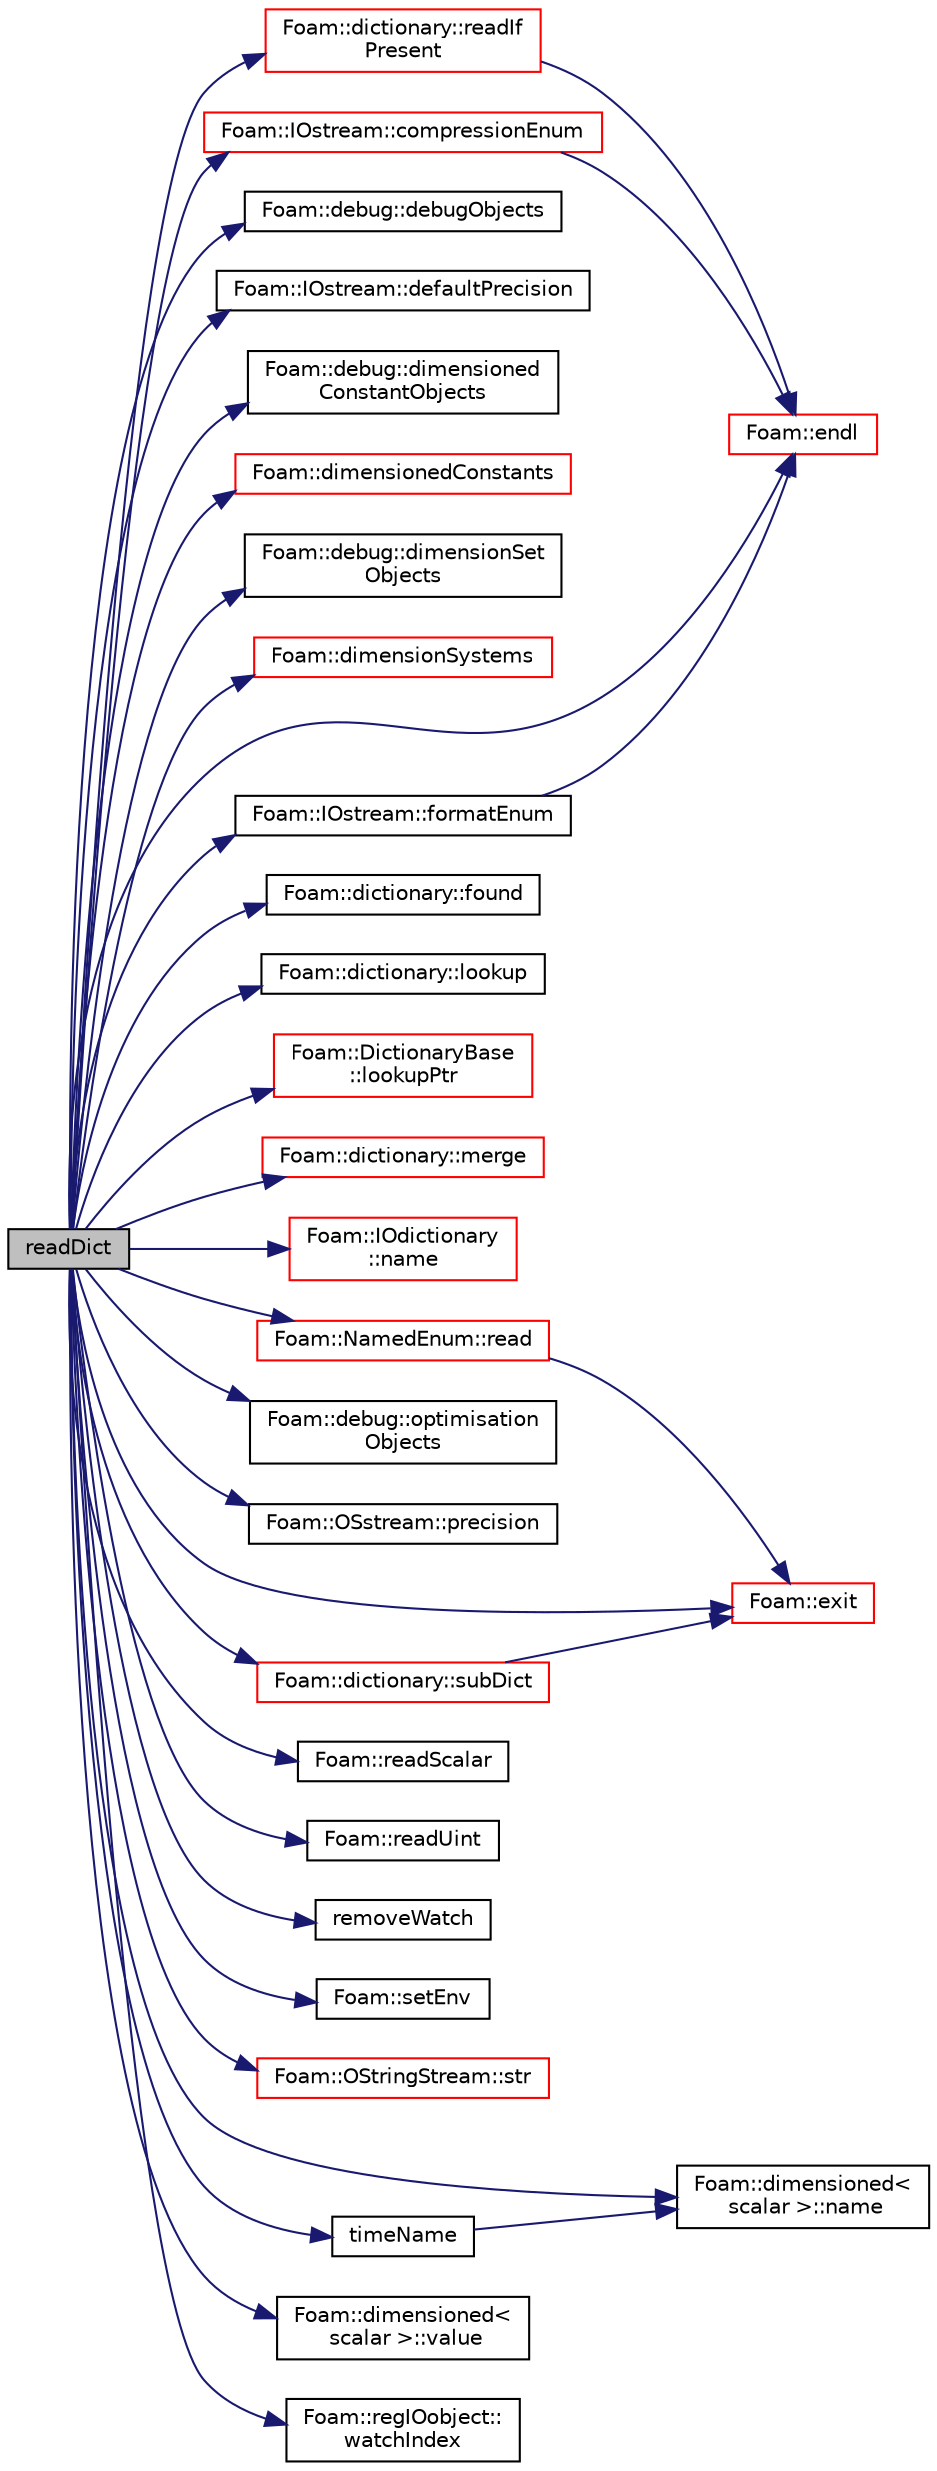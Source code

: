 digraph "readDict"
{
  bgcolor="transparent";
  edge [fontname="Helvetica",fontsize="10",labelfontname="Helvetica",labelfontsize="10"];
  node [fontname="Helvetica",fontsize="10",shape=record];
  rankdir="LR";
  Node1 [label="readDict",height=0.2,width=0.4,color="black", fillcolor="grey75", style="filled", fontcolor="black"];
  Node1 -> Node2 [color="midnightblue",fontsize="10",style="solid",fontname="Helvetica"];
  Node2 [label="Foam::IOstream::compressionEnum",height=0.2,width=0.4,color="red",URL="$a01185.html#af210ddb71f4235fd1d2233e1f7e49bab",tooltip="Return compression of given compression name. "];
  Node2 -> Node3 [color="midnightblue",fontsize="10",style="solid",fontname="Helvetica"];
  Node3 [label="Foam::endl",height=0.2,width=0.4,color="red",URL="$a10725.html#a2db8fe02a0d3909e9351bb4275b23ce4",tooltip="Add newline and flush stream. "];
  Node1 -> Node4 [color="midnightblue",fontsize="10",style="solid",fontname="Helvetica"];
  Node4 [label="Foam::debug::debugObjects",height=0.2,width=0.4,color="black",URL="$a10744.html#ac9e85bdf299b2c8e49d4e83a9515c6fb",tooltip="Get access to registered debug switch objects. "];
  Node1 -> Node5 [color="midnightblue",fontsize="10",style="solid",fontname="Helvetica"];
  Node5 [label="Foam::IOstream::defaultPrecision",height=0.2,width=0.4,color="black",URL="$a01185.html#a90f508fef73438f120430ecacd3a603b",tooltip="Return the default precision. "];
  Node1 -> Node6 [color="midnightblue",fontsize="10",style="solid",fontname="Helvetica"];
  Node6 [label="Foam::debug::dimensioned\lConstantObjects",height=0.2,width=0.4,color="black",URL="$a10744.html#a5a78fd8d00bb67803f002f7bbfdc413b",tooltip="Get access to registered dimensionedConstant switch objects. "];
  Node1 -> Node7 [color="midnightblue",fontsize="10",style="solid",fontname="Helvetica"];
  Node7 [label="Foam::dimensionedConstants",height=0.2,width=0.4,color="red",URL="$a10725.html#ac102b63ae781cfc594a265de42eced84"];
  Node1 -> Node8 [color="midnightblue",fontsize="10",style="solid",fontname="Helvetica"];
  Node8 [label="Foam::debug::dimensionSet\lObjects",height=0.2,width=0.4,color="black",URL="$a10744.html#a439d58aac6829ddec7e162ad6910f42d",tooltip="Get access to registered dimensionSets switch objects. "];
  Node1 -> Node9 [color="midnightblue",fontsize="10",style="solid",fontname="Helvetica"];
  Node9 [label="Foam::dimensionSystems",height=0.2,width=0.4,color="red",URL="$a10725.html#adda21e768924132a24733974cbbdb04a",tooltip="Top level dictionary. "];
  Node1 -> Node3 [color="midnightblue",fontsize="10",style="solid",fontname="Helvetica"];
  Node1 -> Node10 [color="midnightblue",fontsize="10",style="solid",fontname="Helvetica"];
  Node10 [label="Foam::exit",height=0.2,width=0.4,color="red",URL="$a10725.html#a06ca7250d8e89caf05243ec094843642"];
  Node1 -> Node11 [color="midnightblue",fontsize="10",style="solid",fontname="Helvetica"];
  Node11 [label="Foam::IOstream::formatEnum",height=0.2,width=0.4,color="black",URL="$a01185.html#a985ea14965e6cded001a3324f78be783",tooltip="Return stream format of given format name. "];
  Node11 -> Node3 [color="midnightblue",fontsize="10",style="solid",fontname="Helvetica"];
  Node1 -> Node12 [color="midnightblue",fontsize="10",style="solid",fontname="Helvetica"];
  Node12 [label="Foam::dictionary::found",height=0.2,width=0.4,color="black",URL="$a00524.html#ae9d6521e0e8d3956f9b49ddeb44877b8",tooltip="Search dictionary for given keyword. "];
  Node1 -> Node13 [color="midnightblue",fontsize="10",style="solid",fontname="Helvetica"];
  Node13 [label="Foam::dictionary::lookup",height=0.2,width=0.4,color="black",URL="$a00524.html#a8baab402d653d6e789f67c57e23a5b59",tooltip="Find and return an entry data stream. "];
  Node1 -> Node14 [color="midnightblue",fontsize="10",style="solid",fontname="Helvetica"];
  Node14 [label="Foam::DictionaryBase\l::lookupPtr",height=0.2,width=0.4,color="red",URL="$a00525.html#ae30f6a105eb255b4a501298f2114327d",tooltip="Find and return an entry if present, otherwise return NULL. "];
  Node1 -> Node15 [color="midnightblue",fontsize="10",style="solid",fontname="Helvetica"];
  Node15 [label="Foam::dictionary::merge",height=0.2,width=0.4,color="red",URL="$a00524.html#af56b3a0b0e4fe1a730c36904c24bbf25",tooltip="Merge entries from the given dictionary. "];
  Node1 -> Node16 [color="midnightblue",fontsize="10",style="solid",fontname="Helvetica"];
  Node16 [label="Foam::IOdictionary\l::name",height=0.2,width=0.4,color="red",URL="$a01172.html#a6d60057c26042eaf7fa1b3b6fb07b582",tooltip="Name function is needed to disambiguate those inherited. "];
  Node1 -> Node17 [color="midnightblue",fontsize="10",style="solid",fontname="Helvetica"];
  Node17 [label="Foam::dimensioned\<\l scalar \>::name",height=0.2,width=0.4,color="black",URL="$a00532.html#a6d60057c26042eaf7fa1b3b6fb07b582",tooltip="Return const reference to name. "];
  Node1 -> Node18 [color="midnightblue",fontsize="10",style="solid",fontname="Helvetica"];
  Node18 [label="Foam::debug::optimisation\lObjects",height=0.2,width=0.4,color="black",URL="$a10744.html#aaba13b05db0626547ed9290d3e608f83",tooltip="Get access to registered optimisation switch objects. "];
  Node1 -> Node19 [color="midnightblue",fontsize="10",style="solid",fontname="Helvetica"];
  Node19 [label="Foam::OSstream::precision",height=0.2,width=0.4,color="black",URL="$a01735.html#a27f092ced0bab73e8b77a1b633d430d2",tooltip="Get precision of output field. "];
  Node1 -> Node20 [color="midnightblue",fontsize="10",style="solid",fontname="Helvetica"];
  Node20 [label="Foam::NamedEnum::read",height=0.2,width=0.4,color="red",URL="$a01567.html#a255819e1197b63592b6b8dbc6b9585c5",tooltip="Read a word from Istream and return the corresponding. "];
  Node20 -> Node10 [color="midnightblue",fontsize="10",style="solid",fontname="Helvetica"];
  Node1 -> Node21 [color="midnightblue",fontsize="10",style="solid",fontname="Helvetica"];
  Node21 [label="Foam::dictionary::readIf\lPresent",height=0.2,width=0.4,color="red",URL="$a00524.html#ac3502a72e9d1a84f63c4919b78595cd4",tooltip="Find an entry if present, and assign to T. "];
  Node21 -> Node3 [color="midnightblue",fontsize="10",style="solid",fontname="Helvetica"];
  Node1 -> Node22 [color="midnightblue",fontsize="10",style="solid",fontname="Helvetica"];
  Node22 [label="Foam::readScalar",height=0.2,width=0.4,color="black",URL="$a10725.html#a828d57f6d9b9806c086a3f840a147115",tooltip="Read whole of buf as a scalar. Return true if succesful. "];
  Node1 -> Node23 [color="midnightblue",fontsize="10",style="solid",fontname="Helvetica"];
  Node23 [label="Foam::readUint",height=0.2,width=0.4,color="black",URL="$a10725.html#a9e8cf03a0faab3713f0bd348e6b40b1a"];
  Node1 -> Node24 [color="midnightblue",fontsize="10",style="solid",fontname="Helvetica"];
  Node24 [label="removeWatch",height=0.2,width=0.4,color="black",URL="$a02606.html#af4d912696a1dafe5d21df1b299cfd0b4",tooltip="Remove watch on a file (using handle) "];
  Node1 -> Node25 [color="midnightblue",fontsize="10",style="solid",fontname="Helvetica"];
  Node25 [label="Foam::setEnv",height=0.2,width=0.4,color="black",URL="$a10725.html#a0cc74ccdbac73015b52fc2886eed0ac2",tooltip="Set an environment variable. "];
  Node1 -> Node26 [color="midnightblue",fontsize="10",style="solid",fontname="Helvetica"];
  Node26 [label="Foam::OStringStream::str",height=0.2,width=0.4,color="red",URL="$a01737.html#a0bd251dfecae718a4c1568eb3d660697",tooltip="Return the string. "];
  Node1 -> Node27 [color="midnightblue",fontsize="10",style="solid",fontname="Helvetica"];
  Node27 [label="Foam::dictionary::subDict",height=0.2,width=0.4,color="red",URL="$a00524.html#a42a549aa3e2c88399585b6462f6dbeb3",tooltip="Find and return a sub-dictionary. "];
  Node27 -> Node10 [color="midnightblue",fontsize="10",style="solid",fontname="Helvetica"];
  Node1 -> Node28 [color="midnightblue",fontsize="10",style="solid",fontname="Helvetica"];
  Node28 [label="timeName",height=0.2,width=0.4,color="black",URL="$a02606.html#a925aaa1856045f34583ad18c62cc13db",tooltip="Return current time name. "];
  Node28 -> Node17 [color="midnightblue",fontsize="10",style="solid",fontname="Helvetica"];
  Node1 -> Node29 [color="midnightblue",fontsize="10",style="solid",fontname="Helvetica"];
  Node29 [label="Foam::dimensioned\<\l scalar \>::value",height=0.2,width=0.4,color="black",URL="$a00532.html#a080d3824651cfcf52f72acceec615aaa",tooltip="Return const reference to value. "];
  Node1 -> Node30 [color="midnightblue",fontsize="10",style="solid",fontname="Helvetica"];
  Node30 [label="Foam::regIOobject::\lwatchIndex",height=0.2,width=0.4,color="black",URL="$a02145.html#a077ee58f2c47562c6c99c1fdb40fa732",tooltip="Return file-monitoring handle. "];
}
